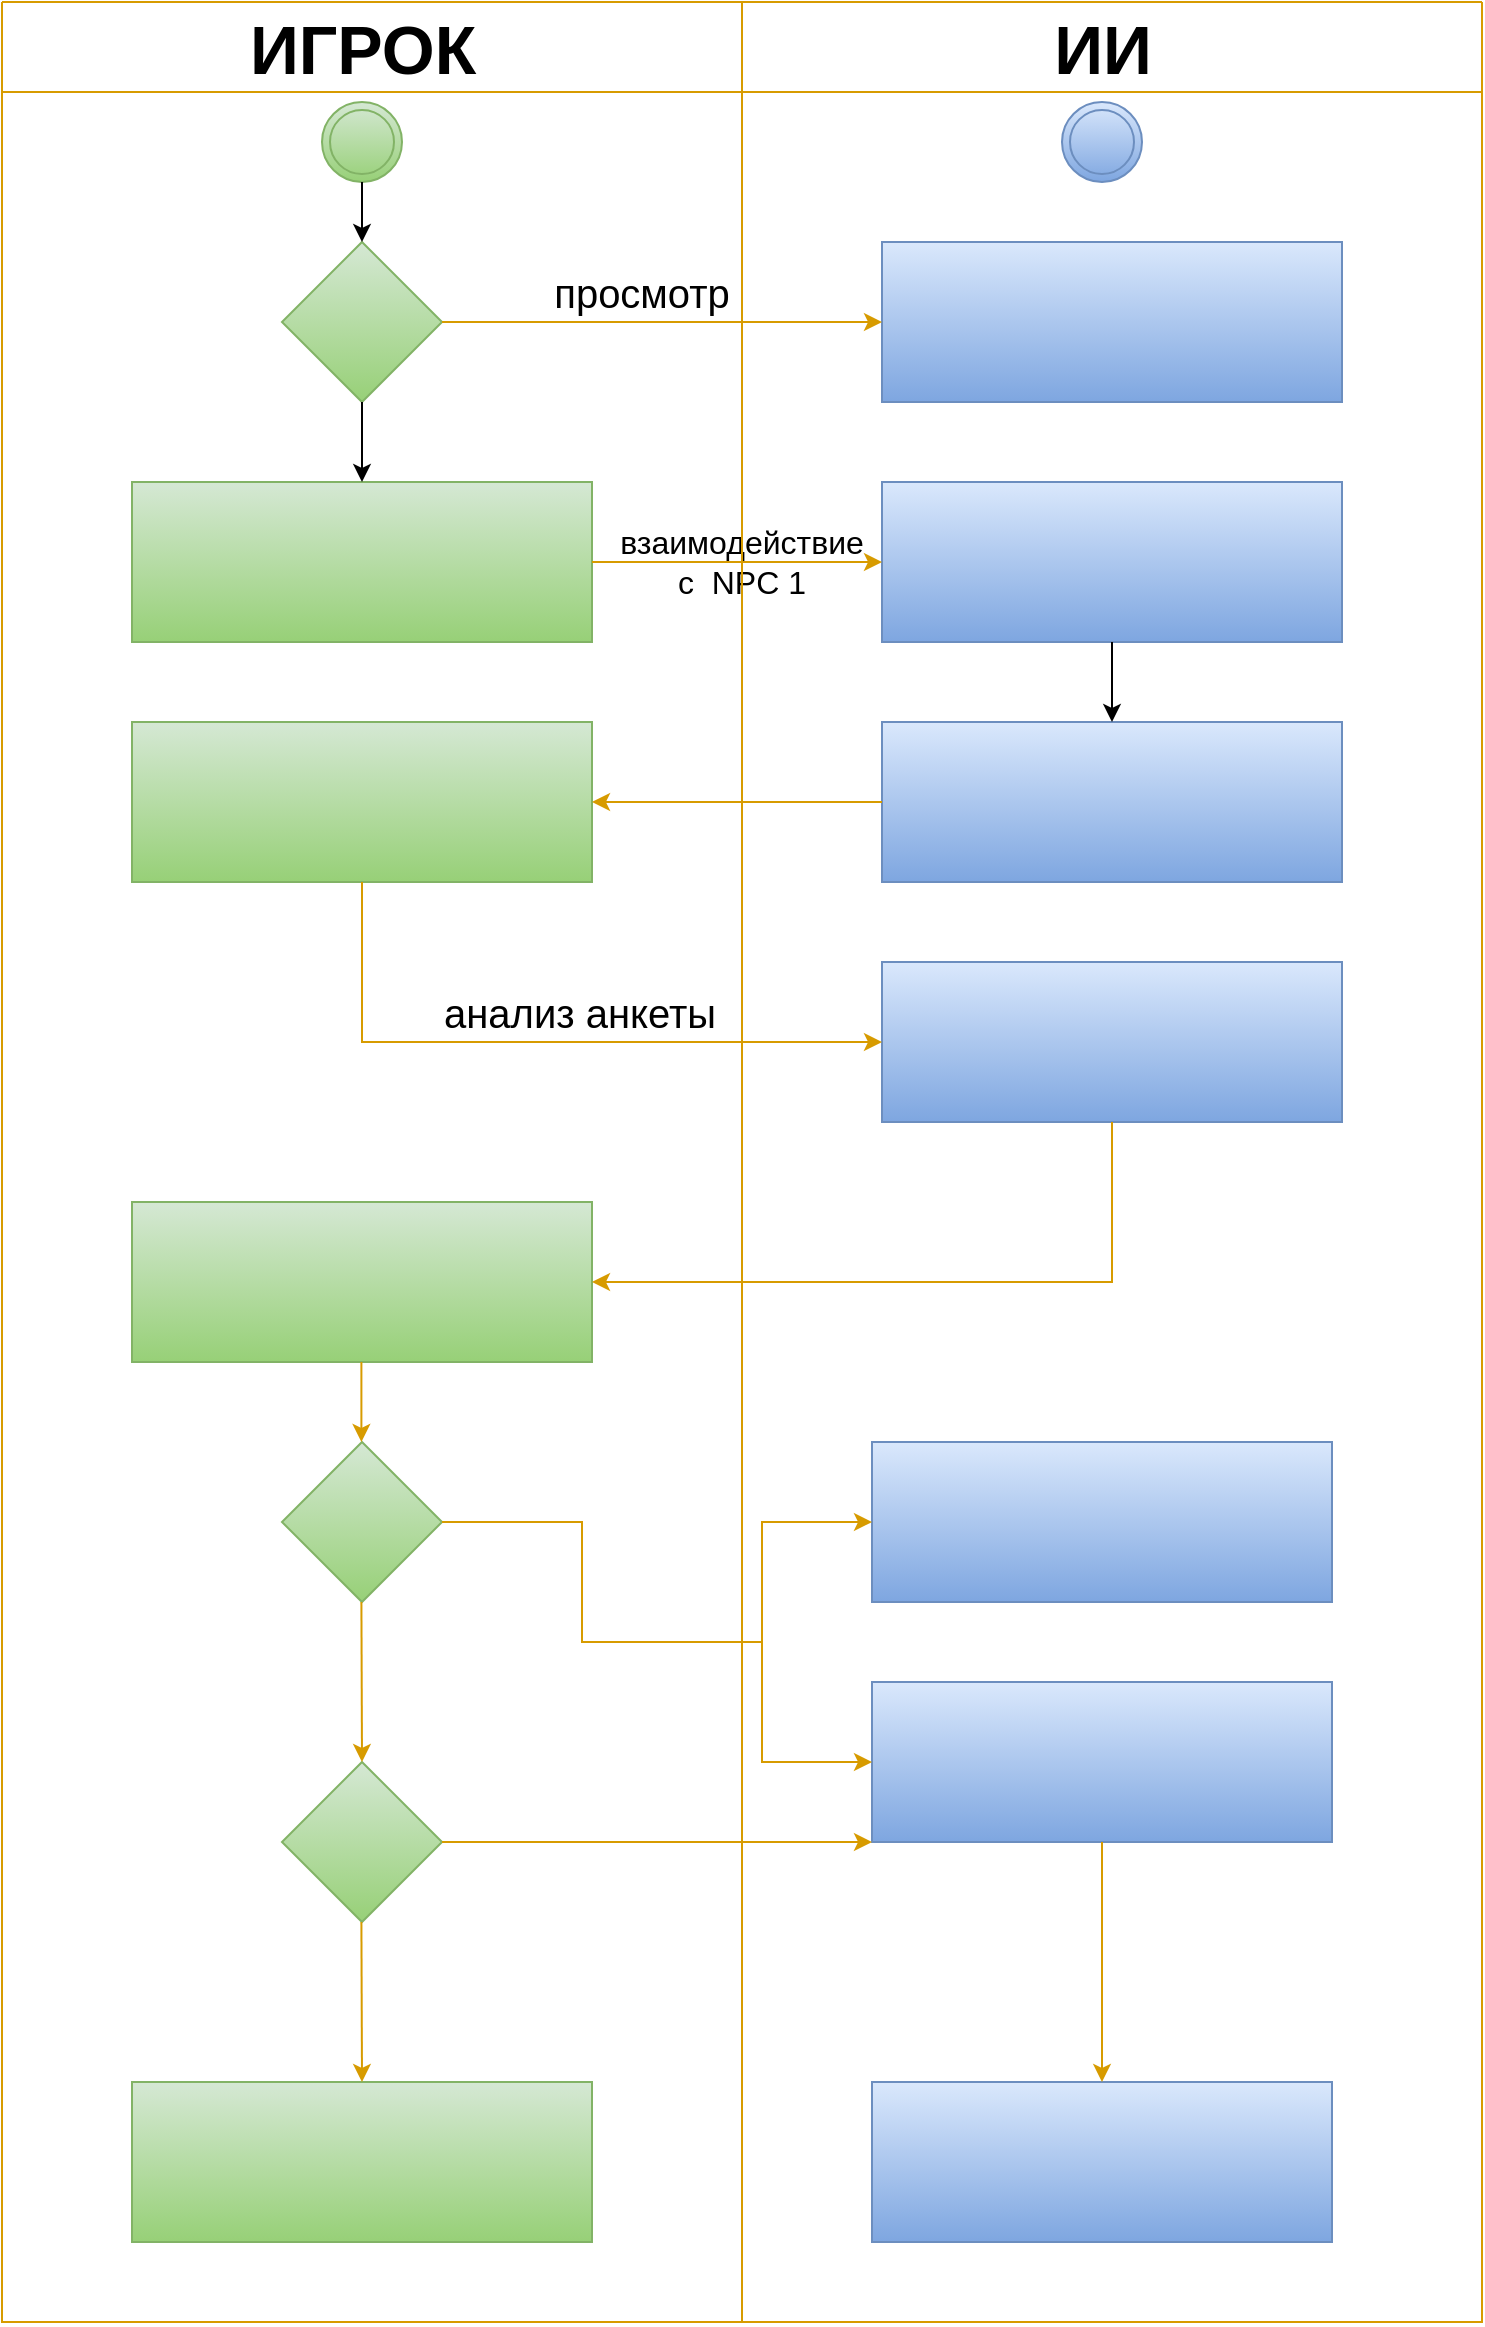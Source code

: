 <mxfile version="24.7.14">
  <diagram name="Страница — 1" id="sQei60oOfbNUAcbmCvmG">
    <mxGraphModel dx="1509" dy="1970" grid="1" gridSize="10" guides="1" tooltips="1" connect="1" arrows="1" fold="1" page="1" pageScale="1" pageWidth="827" pageHeight="1169" math="0" shadow="0">
      <root>
        <mxCell id="0" />
        <mxCell id="1" parent="0" />
        <mxCell id="zBksj2VHNWV4RRwSy8O5-1" value="" style="swimlane;startSize=0;fillColor=#ffcd28;gradientColor=#ffa500;strokeColor=#d79b00;" vertex="1" parent="1">
          <mxGeometry x="40" width="740" height="1160" as="geometry" />
        </mxCell>
        <mxCell id="zBksj2VHNWV4RRwSy8O5-3" value="" style="ellipse;shape=doubleEllipse;whiteSpace=wrap;html=1;aspect=fixed;fillColor=#d5e8d4;gradientColor=#97d077;strokeColor=#82b366;" vertex="1" parent="zBksj2VHNWV4RRwSy8O5-1">
          <mxGeometry x="160" y="50" width="40" height="40" as="geometry" />
        </mxCell>
        <mxCell id="zBksj2VHNWV4RRwSy8O5-4" value="" style="ellipse;shape=doubleEllipse;whiteSpace=wrap;html=1;aspect=fixed;fillColor=#dae8fc;gradientColor=#7ea6e0;strokeColor=#6c8ebf;" vertex="1" parent="zBksj2VHNWV4RRwSy8O5-1">
          <mxGeometry x="530" y="50" width="40" height="40" as="geometry" />
        </mxCell>
        <mxCell id="zBksj2VHNWV4RRwSy8O5-9" value="" style="rhombus;whiteSpace=wrap;html=1;fillColor=#d5e8d4;gradientColor=#97d077;strokeColor=#82b366;" vertex="1" parent="zBksj2VHNWV4RRwSy8O5-1">
          <mxGeometry x="140" y="120" width="80" height="80" as="geometry" />
        </mxCell>
        <mxCell id="zBksj2VHNWV4RRwSy8O5-10" value="" style="rounded=0;whiteSpace=wrap;html=1;fillColor=#dae8fc;strokeColor=#6c8ebf;gradientColor=#7ea6e0;" vertex="1" parent="zBksj2VHNWV4RRwSy8O5-1">
          <mxGeometry x="440" y="120" width="230" height="80" as="geometry" />
        </mxCell>
        <mxCell id="zBksj2VHNWV4RRwSy8O5-11" value="" style="rounded=0;whiteSpace=wrap;html=1;fillColor=#dae8fc;strokeColor=#6c8ebf;gradientColor=#7ea6e0;" vertex="1" parent="zBksj2VHNWV4RRwSy8O5-1">
          <mxGeometry x="440" y="240" width="230" height="80" as="geometry" />
        </mxCell>
        <mxCell id="zBksj2VHNWV4RRwSy8O5-12" value="" style="rounded=0;whiteSpace=wrap;html=1;fillColor=#d5e8d4;gradientColor=#97d077;strokeColor=#82b366;" vertex="1" parent="zBksj2VHNWV4RRwSy8O5-1">
          <mxGeometry x="65" y="240" width="230" height="80" as="geometry" />
        </mxCell>
        <mxCell id="zBksj2VHNWV4RRwSy8O5-13" value="" style="rounded=0;whiteSpace=wrap;html=1;fillColor=#d5e8d4;gradientColor=#97d077;strokeColor=#82b366;" vertex="1" parent="zBksj2VHNWV4RRwSy8O5-1">
          <mxGeometry x="65" y="360" width="230" height="80" as="geometry" />
        </mxCell>
        <mxCell id="zBksj2VHNWV4RRwSy8O5-14" value="" style="rounded=0;whiteSpace=wrap;html=1;fillColor=#dae8fc;strokeColor=#6c8ebf;gradientColor=#7ea6e0;" vertex="1" parent="zBksj2VHNWV4RRwSy8O5-1">
          <mxGeometry x="440" y="360" width="230" height="80" as="geometry" />
        </mxCell>
        <mxCell id="zBksj2VHNWV4RRwSy8O5-15" value="" style="rounded=0;whiteSpace=wrap;html=1;fillColor=#dae8fc;strokeColor=#6c8ebf;gradientColor=#7ea6e0;" vertex="1" parent="zBksj2VHNWV4RRwSy8O5-1">
          <mxGeometry x="440" y="480" width="230" height="80" as="geometry" />
        </mxCell>
        <mxCell id="zBksj2VHNWV4RRwSy8O5-16" value="" style="rounded=0;whiteSpace=wrap;html=1;fillColor=#d5e8d4;gradientColor=#97d077;strokeColor=#82b366;" vertex="1" parent="zBksj2VHNWV4RRwSy8O5-1">
          <mxGeometry x="65" y="600" width="230" height="80" as="geometry" />
        </mxCell>
        <mxCell id="zBksj2VHNWV4RRwSy8O5-17" value="" style="rhombus;whiteSpace=wrap;html=1;fillColor=#d5e8d4;gradientColor=#97d077;strokeColor=#82b366;" vertex="1" parent="zBksj2VHNWV4RRwSy8O5-1">
          <mxGeometry x="140" y="720" width="80" height="80" as="geometry" />
        </mxCell>
        <mxCell id="zBksj2VHNWV4RRwSy8O5-18" value="" style="rhombus;whiteSpace=wrap;html=1;fillColor=#d5e8d4;gradientColor=#97d077;strokeColor=#82b366;" vertex="1" parent="zBksj2VHNWV4RRwSy8O5-1">
          <mxGeometry x="140" y="880" width="80" height="80" as="geometry" />
        </mxCell>
        <mxCell id="zBksj2VHNWV4RRwSy8O5-19" value="" style="rounded=0;whiteSpace=wrap;html=1;fillColor=#d5e8d4;gradientColor=#97d077;strokeColor=#82b366;" vertex="1" parent="zBksj2VHNWV4RRwSy8O5-1">
          <mxGeometry x="65" y="1040" width="230" height="80" as="geometry" />
        </mxCell>
        <mxCell id="zBksj2VHNWV4RRwSy8O5-20" value="" style="rounded=0;whiteSpace=wrap;html=1;fillColor=#dae8fc;strokeColor=#6c8ebf;gradientColor=#7ea6e0;" vertex="1" parent="zBksj2VHNWV4RRwSy8O5-1">
          <mxGeometry x="435" y="720" width="230" height="80" as="geometry" />
        </mxCell>
        <mxCell id="zBksj2VHNWV4RRwSy8O5-21" value="" style="rounded=0;whiteSpace=wrap;html=1;fillColor=#dae8fc;strokeColor=#6c8ebf;gradientColor=#7ea6e0;" vertex="1" parent="zBksj2VHNWV4RRwSy8O5-1">
          <mxGeometry x="435" y="840" width="230" height="80" as="geometry" />
        </mxCell>
        <mxCell id="zBksj2VHNWV4RRwSy8O5-22" value="" style="rounded=0;whiteSpace=wrap;html=1;fillColor=#dae8fc;strokeColor=#6c8ebf;gradientColor=#7ea6e0;" vertex="1" parent="zBksj2VHNWV4RRwSy8O5-1">
          <mxGeometry x="435" y="1040" width="230" height="80" as="geometry" />
        </mxCell>
        <mxCell id="zBksj2VHNWV4RRwSy8O5-24" value="" style="endArrow=classic;html=1;rounded=0;exitX=0.5;exitY=1;exitDx=0;exitDy=0;entryX=0.5;entryY=0;entryDx=0;entryDy=0;" edge="1" parent="zBksj2VHNWV4RRwSy8O5-1" source="zBksj2VHNWV4RRwSy8O5-11" target="zBksj2VHNWV4RRwSy8O5-14">
          <mxGeometry width="50" height="50" relative="1" as="geometry">
            <mxPoint x="500" y="270" as="sourcePoint" />
            <mxPoint x="550" y="220" as="targetPoint" />
          </mxGeometry>
        </mxCell>
        <mxCell id="zBksj2VHNWV4RRwSy8O5-26" value="" style="endArrow=classic;html=1;rounded=0;exitX=0.5;exitY=1;exitDx=0;exitDy=0;entryX=0.5;entryY=0;entryDx=0;entryDy=0;" edge="1" parent="zBksj2VHNWV4RRwSy8O5-1" source="zBksj2VHNWV4RRwSy8O5-3" target="zBksj2VHNWV4RRwSy8O5-9">
          <mxGeometry width="50" height="50" relative="1" as="geometry">
            <mxPoint x="500" y="270" as="sourcePoint" />
            <mxPoint x="550" y="220" as="targetPoint" />
          </mxGeometry>
        </mxCell>
        <mxCell id="zBksj2VHNWV4RRwSy8O5-27" value="" style="endArrow=classic;html=1;rounded=0;exitX=1;exitY=0.5;exitDx=0;exitDy=0;entryX=0;entryY=0.5;entryDx=0;entryDy=0;fillColor=#ffcd28;gradientColor=#ffa500;strokeColor=#d79b00;" edge="1" parent="zBksj2VHNWV4RRwSy8O5-1" source="zBksj2VHNWV4RRwSy8O5-9" target="zBksj2VHNWV4RRwSy8O5-10">
          <mxGeometry width="50" height="50" relative="1" as="geometry">
            <mxPoint x="500" y="270" as="sourcePoint" />
            <mxPoint x="550" y="220" as="targetPoint" />
          </mxGeometry>
        </mxCell>
        <mxCell id="zBksj2VHNWV4RRwSy8O5-29" value="" style="endArrow=classic;html=1;rounded=0;exitX=0.5;exitY=1;exitDx=0;exitDy=0;entryX=0.5;entryY=0;entryDx=0;entryDy=0;" edge="1" parent="zBksj2VHNWV4RRwSy8O5-1" source="zBksj2VHNWV4RRwSy8O5-9" target="zBksj2VHNWV4RRwSy8O5-12">
          <mxGeometry width="50" height="50" relative="1" as="geometry">
            <mxPoint x="450" y="260" as="sourcePoint" />
            <mxPoint x="500" y="210" as="targetPoint" />
          </mxGeometry>
        </mxCell>
        <mxCell id="zBksj2VHNWV4RRwSy8O5-30" value="" style="endArrow=classic;html=1;rounded=0;exitX=1;exitY=0.5;exitDx=0;exitDy=0;entryX=0;entryY=0.5;entryDx=0;entryDy=0;fillColor=#ffcd28;gradientColor=#ffa500;strokeColor=#d79b00;" edge="1" parent="zBksj2VHNWV4RRwSy8O5-1" source="zBksj2VHNWV4RRwSy8O5-12" target="zBksj2VHNWV4RRwSy8O5-11">
          <mxGeometry width="50" height="50" relative="1" as="geometry">
            <mxPoint x="450" y="360" as="sourcePoint" />
            <mxPoint x="500" y="310" as="targetPoint" />
          </mxGeometry>
        </mxCell>
        <mxCell id="zBksj2VHNWV4RRwSy8O5-31" value="" style="endArrow=classic;html=1;rounded=0;exitX=0;exitY=0.5;exitDx=0;exitDy=0;entryX=1;entryY=0.5;entryDx=0;entryDy=0;fillColor=#ffcd28;gradientColor=#ffa500;strokeColor=#d79b00;" edge="1" parent="zBksj2VHNWV4RRwSy8O5-1" source="zBksj2VHNWV4RRwSy8O5-14" target="zBksj2VHNWV4RRwSy8O5-13">
          <mxGeometry width="50" height="50" relative="1" as="geometry">
            <mxPoint x="450" y="360" as="sourcePoint" />
            <mxPoint x="500" y="310" as="targetPoint" />
          </mxGeometry>
        </mxCell>
        <mxCell id="zBksj2VHNWV4RRwSy8O5-32" value="" style="endArrow=classic;html=1;rounded=0;exitX=0.5;exitY=1;exitDx=0;exitDy=0;entryX=0;entryY=0.5;entryDx=0;entryDy=0;fillColor=#ffcd28;gradientColor=#ffa500;strokeColor=#d79b00;" edge="1" parent="zBksj2VHNWV4RRwSy8O5-1" source="zBksj2VHNWV4RRwSy8O5-13" target="zBksj2VHNWV4RRwSy8O5-15">
          <mxGeometry width="50" height="50" relative="1" as="geometry">
            <mxPoint x="450" y="570" as="sourcePoint" />
            <mxPoint x="500" y="520" as="targetPoint" />
            <Array as="points">
              <mxPoint x="180" y="520" />
            </Array>
          </mxGeometry>
        </mxCell>
        <mxCell id="zBksj2VHNWV4RRwSy8O5-33" value="" style="endArrow=classic;html=1;rounded=0;exitX=0.5;exitY=1;exitDx=0;exitDy=0;entryX=1;entryY=0.5;entryDx=0;entryDy=0;fillColor=#ffcd28;gradientColor=#ffa500;strokeColor=#d79b00;" edge="1" parent="zBksj2VHNWV4RRwSy8O5-1" source="zBksj2VHNWV4RRwSy8O5-15" target="zBksj2VHNWV4RRwSy8O5-16">
          <mxGeometry width="50" height="50" relative="1" as="geometry">
            <mxPoint x="450" y="570" as="sourcePoint" />
            <mxPoint x="500" y="520" as="targetPoint" />
            <Array as="points">
              <mxPoint x="555" y="640" />
            </Array>
          </mxGeometry>
        </mxCell>
        <mxCell id="zBksj2VHNWV4RRwSy8O5-34" value="" style="endArrow=classic;html=1;rounded=0;exitX=0.5;exitY=1;exitDx=0;exitDy=0;entryX=0.5;entryY=0;entryDx=0;entryDy=0;fillColor=#ffcd28;gradientColor=#ffa500;strokeColor=#d79b00;" edge="1" parent="zBksj2VHNWV4RRwSy8O5-1">
          <mxGeometry width="50" height="50" relative="1" as="geometry">
            <mxPoint x="179.7" y="680" as="sourcePoint" />
            <mxPoint x="179.7" y="720" as="targetPoint" />
          </mxGeometry>
        </mxCell>
        <mxCell id="zBksj2VHNWV4RRwSy8O5-35" value="" style="endArrow=classic;html=1;rounded=0;exitX=0.5;exitY=1;exitDx=0;exitDy=0;entryX=0.5;entryY=0;entryDx=0;entryDy=0;fillColor=#ffcd28;gradientColor=#ffa500;strokeColor=#d79b00;" edge="1" parent="zBksj2VHNWV4RRwSy8O5-1" target="zBksj2VHNWV4RRwSy8O5-18">
          <mxGeometry width="50" height="50" relative="1" as="geometry">
            <mxPoint x="179.7" y="800" as="sourcePoint" />
            <mxPoint x="179.7" y="840" as="targetPoint" />
          </mxGeometry>
        </mxCell>
        <mxCell id="zBksj2VHNWV4RRwSy8O5-63" value="" style="endArrow=classic;html=1;rounded=0;exitX=0.5;exitY=1;exitDx=0;exitDy=0;entryX=0.5;entryY=0;entryDx=0;entryDy=0;fillColor=#ffcd28;gradientColor=#ffa500;strokeColor=#d79b00;" edge="1" parent="zBksj2VHNWV4RRwSy8O5-1">
          <mxGeometry width="50" height="50" relative="1" as="geometry">
            <mxPoint x="179.7" y="960" as="sourcePoint" />
            <mxPoint x="180" y="1040" as="targetPoint" />
          </mxGeometry>
        </mxCell>
        <mxCell id="zBksj2VHNWV4RRwSy8O5-64" value="" style="endArrow=classic;html=1;rounded=0;exitX=1;exitY=0.5;exitDx=0;exitDy=0;entryX=0;entryY=0.5;entryDx=0;entryDy=0;fillColor=#ffcd28;gradientColor=#ffa500;strokeColor=#d79b00;" edge="1" parent="zBksj2VHNWV4RRwSy8O5-1" source="zBksj2VHNWV4RRwSy8O5-17" target="zBksj2VHNWV4RRwSy8O5-20">
          <mxGeometry width="50" height="50" relative="1" as="geometry">
            <mxPoint x="360" y="850" as="sourcePoint" />
            <mxPoint x="410" y="800" as="targetPoint" />
            <Array as="points">
              <mxPoint x="290" y="760" />
              <mxPoint x="290" y="820" />
              <mxPoint x="380" y="820" />
              <mxPoint x="380" y="760" />
            </Array>
          </mxGeometry>
        </mxCell>
        <mxCell id="zBksj2VHNWV4RRwSy8O5-65" value="" style="endArrow=classic;html=1;rounded=0;entryX=0;entryY=0.5;entryDx=0;entryDy=0;fillColor=#ffcd28;gradientColor=#ffa500;strokeColor=#d79b00;" edge="1" parent="zBksj2VHNWV4RRwSy8O5-1" target="zBksj2VHNWV4RRwSy8O5-21">
          <mxGeometry width="50" height="50" relative="1" as="geometry">
            <mxPoint x="380" y="820" as="sourcePoint" />
            <mxPoint x="410" y="800" as="targetPoint" />
            <Array as="points">
              <mxPoint x="380" y="880" />
            </Array>
          </mxGeometry>
        </mxCell>
        <mxCell id="zBksj2VHNWV4RRwSy8O5-67" value="" style="endArrow=classic;html=1;rounded=0;exitX=1;exitY=0.5;exitDx=0;exitDy=0;entryX=0;entryY=1;entryDx=0;entryDy=0;fillColor=#ffcd28;gradientColor=#ffa500;strokeColor=#d79b00;" edge="1" parent="zBksj2VHNWV4RRwSy8O5-1" source="zBksj2VHNWV4RRwSy8O5-18" target="zBksj2VHNWV4RRwSy8O5-21">
          <mxGeometry width="50" height="50" relative="1" as="geometry">
            <mxPoint x="360" y="1000" as="sourcePoint" />
            <mxPoint x="410" y="950" as="targetPoint" />
          </mxGeometry>
        </mxCell>
        <mxCell id="zBksj2VHNWV4RRwSy8O5-68" value="" style="endArrow=classic;html=1;rounded=0;exitX=0.5;exitY=1;exitDx=0;exitDy=0;entryX=0.5;entryY=0;entryDx=0;entryDy=0;fillColor=#ffcd28;gradientColor=#ffa500;strokeColor=#d79b00;" edge="1" parent="zBksj2VHNWV4RRwSy8O5-1" source="zBksj2VHNWV4RRwSy8O5-21" target="zBksj2VHNWV4RRwSy8O5-22">
          <mxGeometry width="50" height="50" relative="1" as="geometry">
            <mxPoint x="360" y="1000" as="sourcePoint" />
            <mxPoint x="410" y="950" as="targetPoint" />
          </mxGeometry>
        </mxCell>
        <mxCell id="zBksj2VHNWV4RRwSy8O5-71" value="просмотр" style="text;html=1;align=center;verticalAlign=middle;whiteSpace=wrap;rounded=0;fontSize=20;" vertex="1" parent="zBksj2VHNWV4RRwSy8O5-1">
          <mxGeometry x="290" y="130" width="60" height="30" as="geometry" />
        </mxCell>
        <mxCell id="zBksj2VHNWV4RRwSy8O5-74" value="взаимодействие&lt;div style=&quot;font-size: 16px;&quot;&gt;с&amp;nbsp; NPC 1&lt;/div&gt;" style="text;html=1;align=center;verticalAlign=middle;whiteSpace=wrap;rounded=0;fontSize=16;" vertex="1" parent="zBksj2VHNWV4RRwSy8O5-1">
          <mxGeometry x="330" y="265" width="80" height="30" as="geometry" />
        </mxCell>
        <mxCell id="zBksj2VHNWV4RRwSy8O5-75" value="анализ анкеты" style="text;html=1;align=center;verticalAlign=middle;whiteSpace=wrap;rounded=0;fontSize=20;" vertex="1" parent="zBksj2VHNWV4RRwSy8O5-1">
          <mxGeometry x="204" y="490" width="170" height="30" as="geometry" />
        </mxCell>
        <mxCell id="zBksj2VHNWV4RRwSy8O5-2" value="" style="endArrow=none;html=1;rounded=0;entryX=0.5;entryY=0;entryDx=0;entryDy=0;exitX=0.5;exitY=1;exitDx=0;exitDy=0;fontColor=#969696;strokeColor=#d79b00;fillColor=#ffcd28;gradientColor=#ffa500;" edge="1" parent="1" source="zBksj2VHNWV4RRwSy8O5-1" target="zBksj2VHNWV4RRwSy8O5-1">
          <mxGeometry width="50" height="50" relative="1" as="geometry">
            <mxPoint x="390" y="300" as="sourcePoint" />
            <mxPoint x="440" y="250" as="targetPoint" />
          </mxGeometry>
        </mxCell>
        <mxCell id="zBksj2VHNWV4RRwSy8O5-6" value="" style="swimlane;startSize=0;fillColor=#ffcd28;gradientColor=#ffa500;strokeColor=#d79b00;" vertex="1" parent="1">
          <mxGeometry x="40" width="740" height="45" as="geometry" />
        </mxCell>
        <mxCell id="zBksj2VHNWV4RRwSy8O5-7" value="&lt;font style=&quot;font-size: 34px;&quot;&gt;ИГРОК&lt;/font&gt;" style="text;html=1;align=center;verticalAlign=middle;resizable=0;points=[];autosize=1;fontStyle=1;fontSize=34;" vertex="1" parent="zBksj2VHNWV4RRwSy8O5-6">
          <mxGeometry x="115" y="-1" width="130" height="50" as="geometry" />
        </mxCell>
        <mxCell id="zBksj2VHNWV4RRwSy8O5-8" value="&lt;span style=&quot;font-size: 34px;&quot;&gt;ИИ&lt;/span&gt;" style="text;html=1;align=center;verticalAlign=middle;resizable=0;points=[];autosize=1;strokeColor=none;fillColor=none;fontStyle=1;fontSize=34;" vertex="1" parent="zBksj2VHNWV4RRwSy8O5-6">
          <mxGeometry x="515" y="-1" width="70" height="50" as="geometry" />
        </mxCell>
      </root>
    </mxGraphModel>
  </diagram>
</mxfile>
